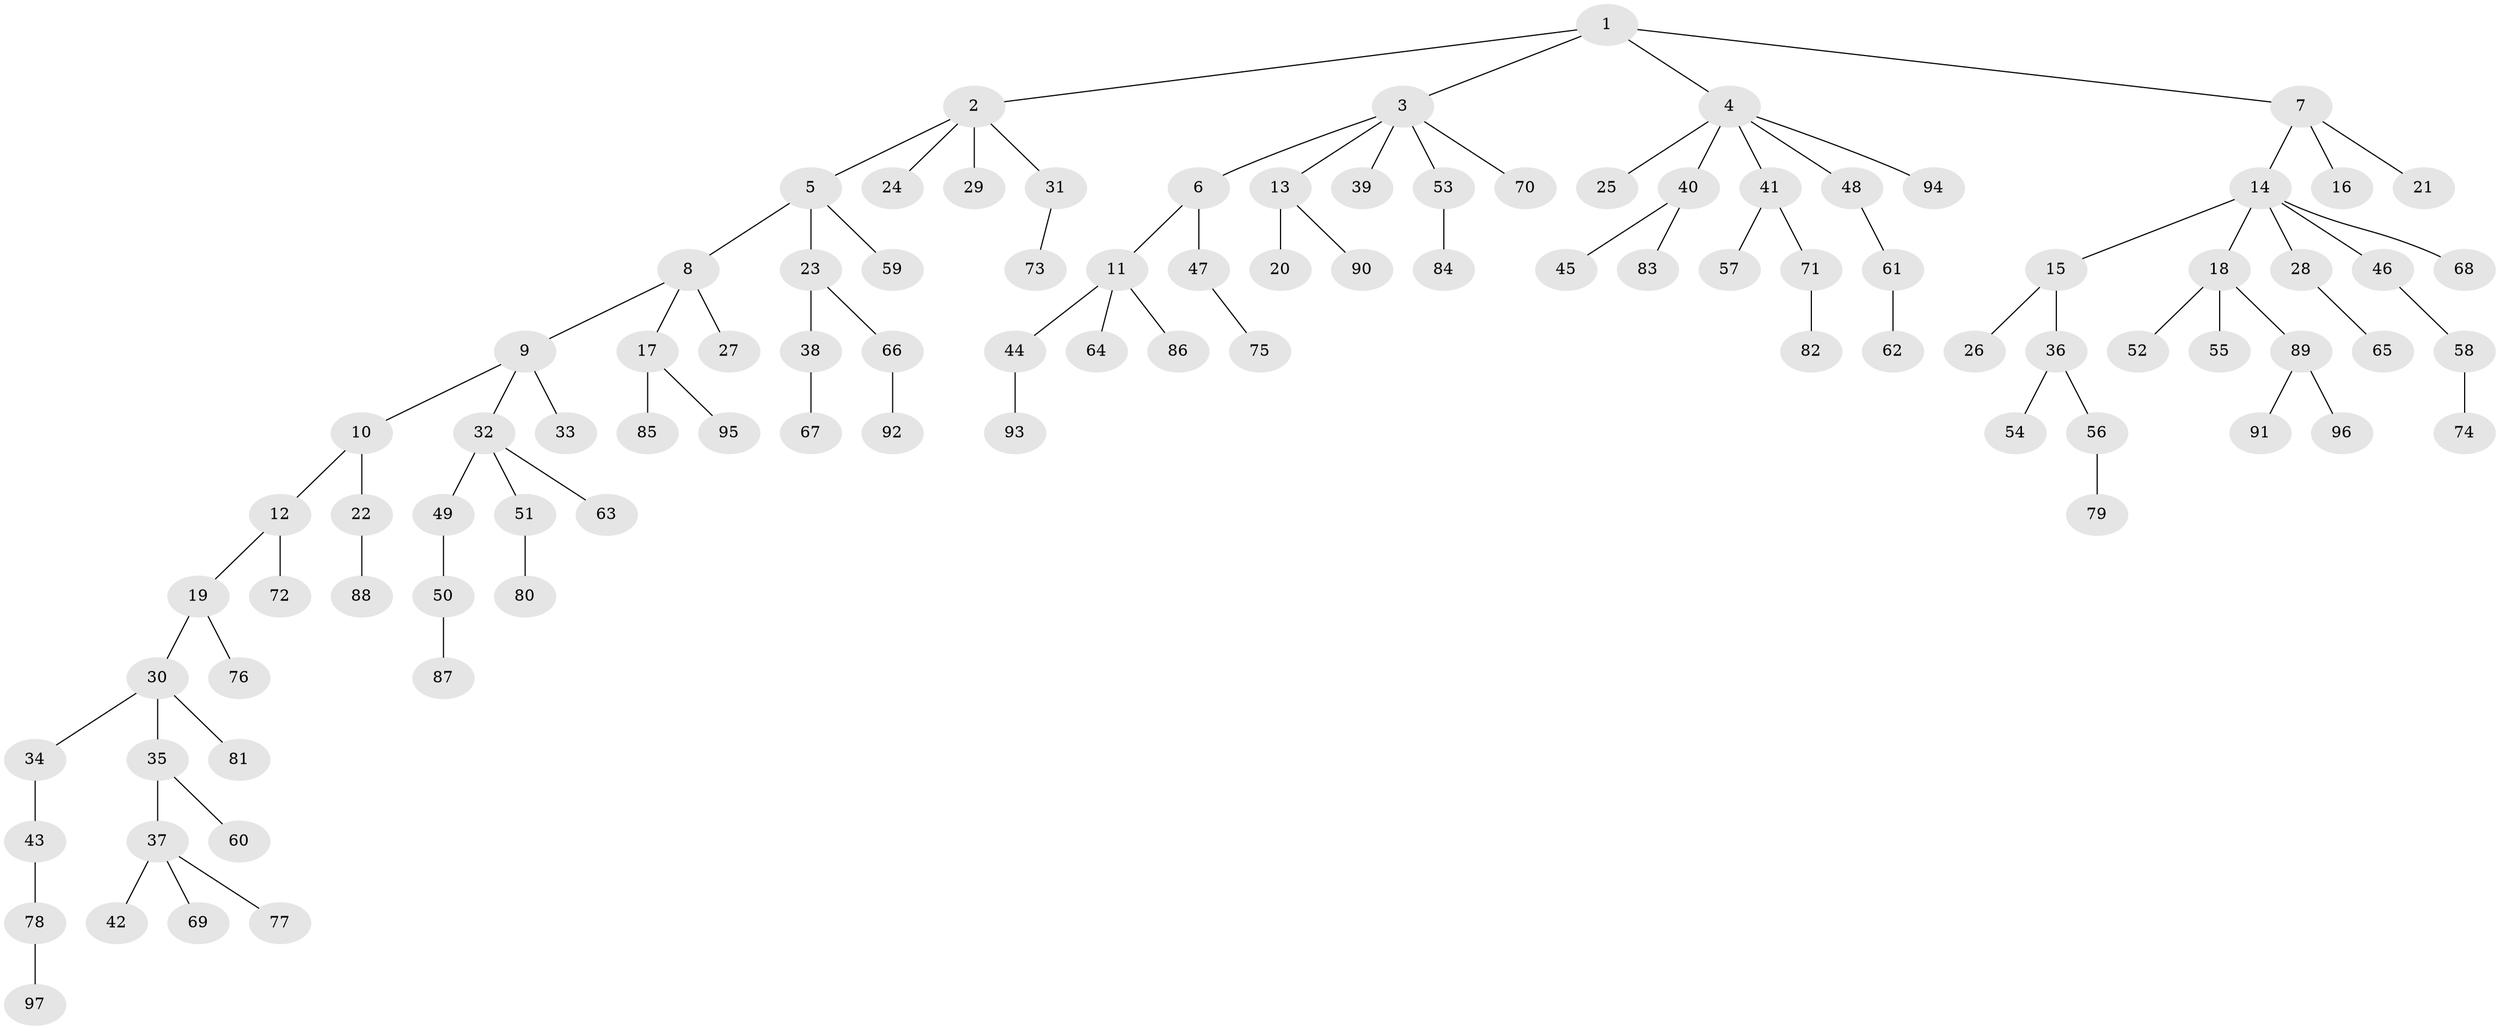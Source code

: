 // coarse degree distribution, {1: 0.582089552238806, 2: 0.2835820895522388, 4: 0.04477611940298507, 5: 0.04477611940298507, 10: 0.029850746268656716, 8: 0.014925373134328358}
// Generated by graph-tools (version 1.1) at 2025/55/03/04/25 21:55:51]
// undirected, 97 vertices, 96 edges
graph export_dot {
graph [start="1"]
  node [color=gray90,style=filled];
  1;
  2;
  3;
  4;
  5;
  6;
  7;
  8;
  9;
  10;
  11;
  12;
  13;
  14;
  15;
  16;
  17;
  18;
  19;
  20;
  21;
  22;
  23;
  24;
  25;
  26;
  27;
  28;
  29;
  30;
  31;
  32;
  33;
  34;
  35;
  36;
  37;
  38;
  39;
  40;
  41;
  42;
  43;
  44;
  45;
  46;
  47;
  48;
  49;
  50;
  51;
  52;
  53;
  54;
  55;
  56;
  57;
  58;
  59;
  60;
  61;
  62;
  63;
  64;
  65;
  66;
  67;
  68;
  69;
  70;
  71;
  72;
  73;
  74;
  75;
  76;
  77;
  78;
  79;
  80;
  81;
  82;
  83;
  84;
  85;
  86;
  87;
  88;
  89;
  90;
  91;
  92;
  93;
  94;
  95;
  96;
  97;
  1 -- 2;
  1 -- 3;
  1 -- 4;
  1 -- 7;
  2 -- 5;
  2 -- 24;
  2 -- 29;
  2 -- 31;
  3 -- 6;
  3 -- 13;
  3 -- 39;
  3 -- 53;
  3 -- 70;
  4 -- 25;
  4 -- 40;
  4 -- 41;
  4 -- 48;
  4 -- 94;
  5 -- 8;
  5 -- 23;
  5 -- 59;
  6 -- 11;
  6 -- 47;
  7 -- 14;
  7 -- 16;
  7 -- 21;
  8 -- 9;
  8 -- 17;
  8 -- 27;
  9 -- 10;
  9 -- 32;
  9 -- 33;
  10 -- 12;
  10 -- 22;
  11 -- 44;
  11 -- 64;
  11 -- 86;
  12 -- 19;
  12 -- 72;
  13 -- 20;
  13 -- 90;
  14 -- 15;
  14 -- 18;
  14 -- 28;
  14 -- 46;
  14 -- 68;
  15 -- 26;
  15 -- 36;
  17 -- 85;
  17 -- 95;
  18 -- 52;
  18 -- 55;
  18 -- 89;
  19 -- 30;
  19 -- 76;
  22 -- 88;
  23 -- 38;
  23 -- 66;
  28 -- 65;
  30 -- 34;
  30 -- 35;
  30 -- 81;
  31 -- 73;
  32 -- 49;
  32 -- 51;
  32 -- 63;
  34 -- 43;
  35 -- 37;
  35 -- 60;
  36 -- 54;
  36 -- 56;
  37 -- 42;
  37 -- 69;
  37 -- 77;
  38 -- 67;
  40 -- 45;
  40 -- 83;
  41 -- 57;
  41 -- 71;
  43 -- 78;
  44 -- 93;
  46 -- 58;
  47 -- 75;
  48 -- 61;
  49 -- 50;
  50 -- 87;
  51 -- 80;
  53 -- 84;
  56 -- 79;
  58 -- 74;
  61 -- 62;
  66 -- 92;
  71 -- 82;
  78 -- 97;
  89 -- 91;
  89 -- 96;
}
